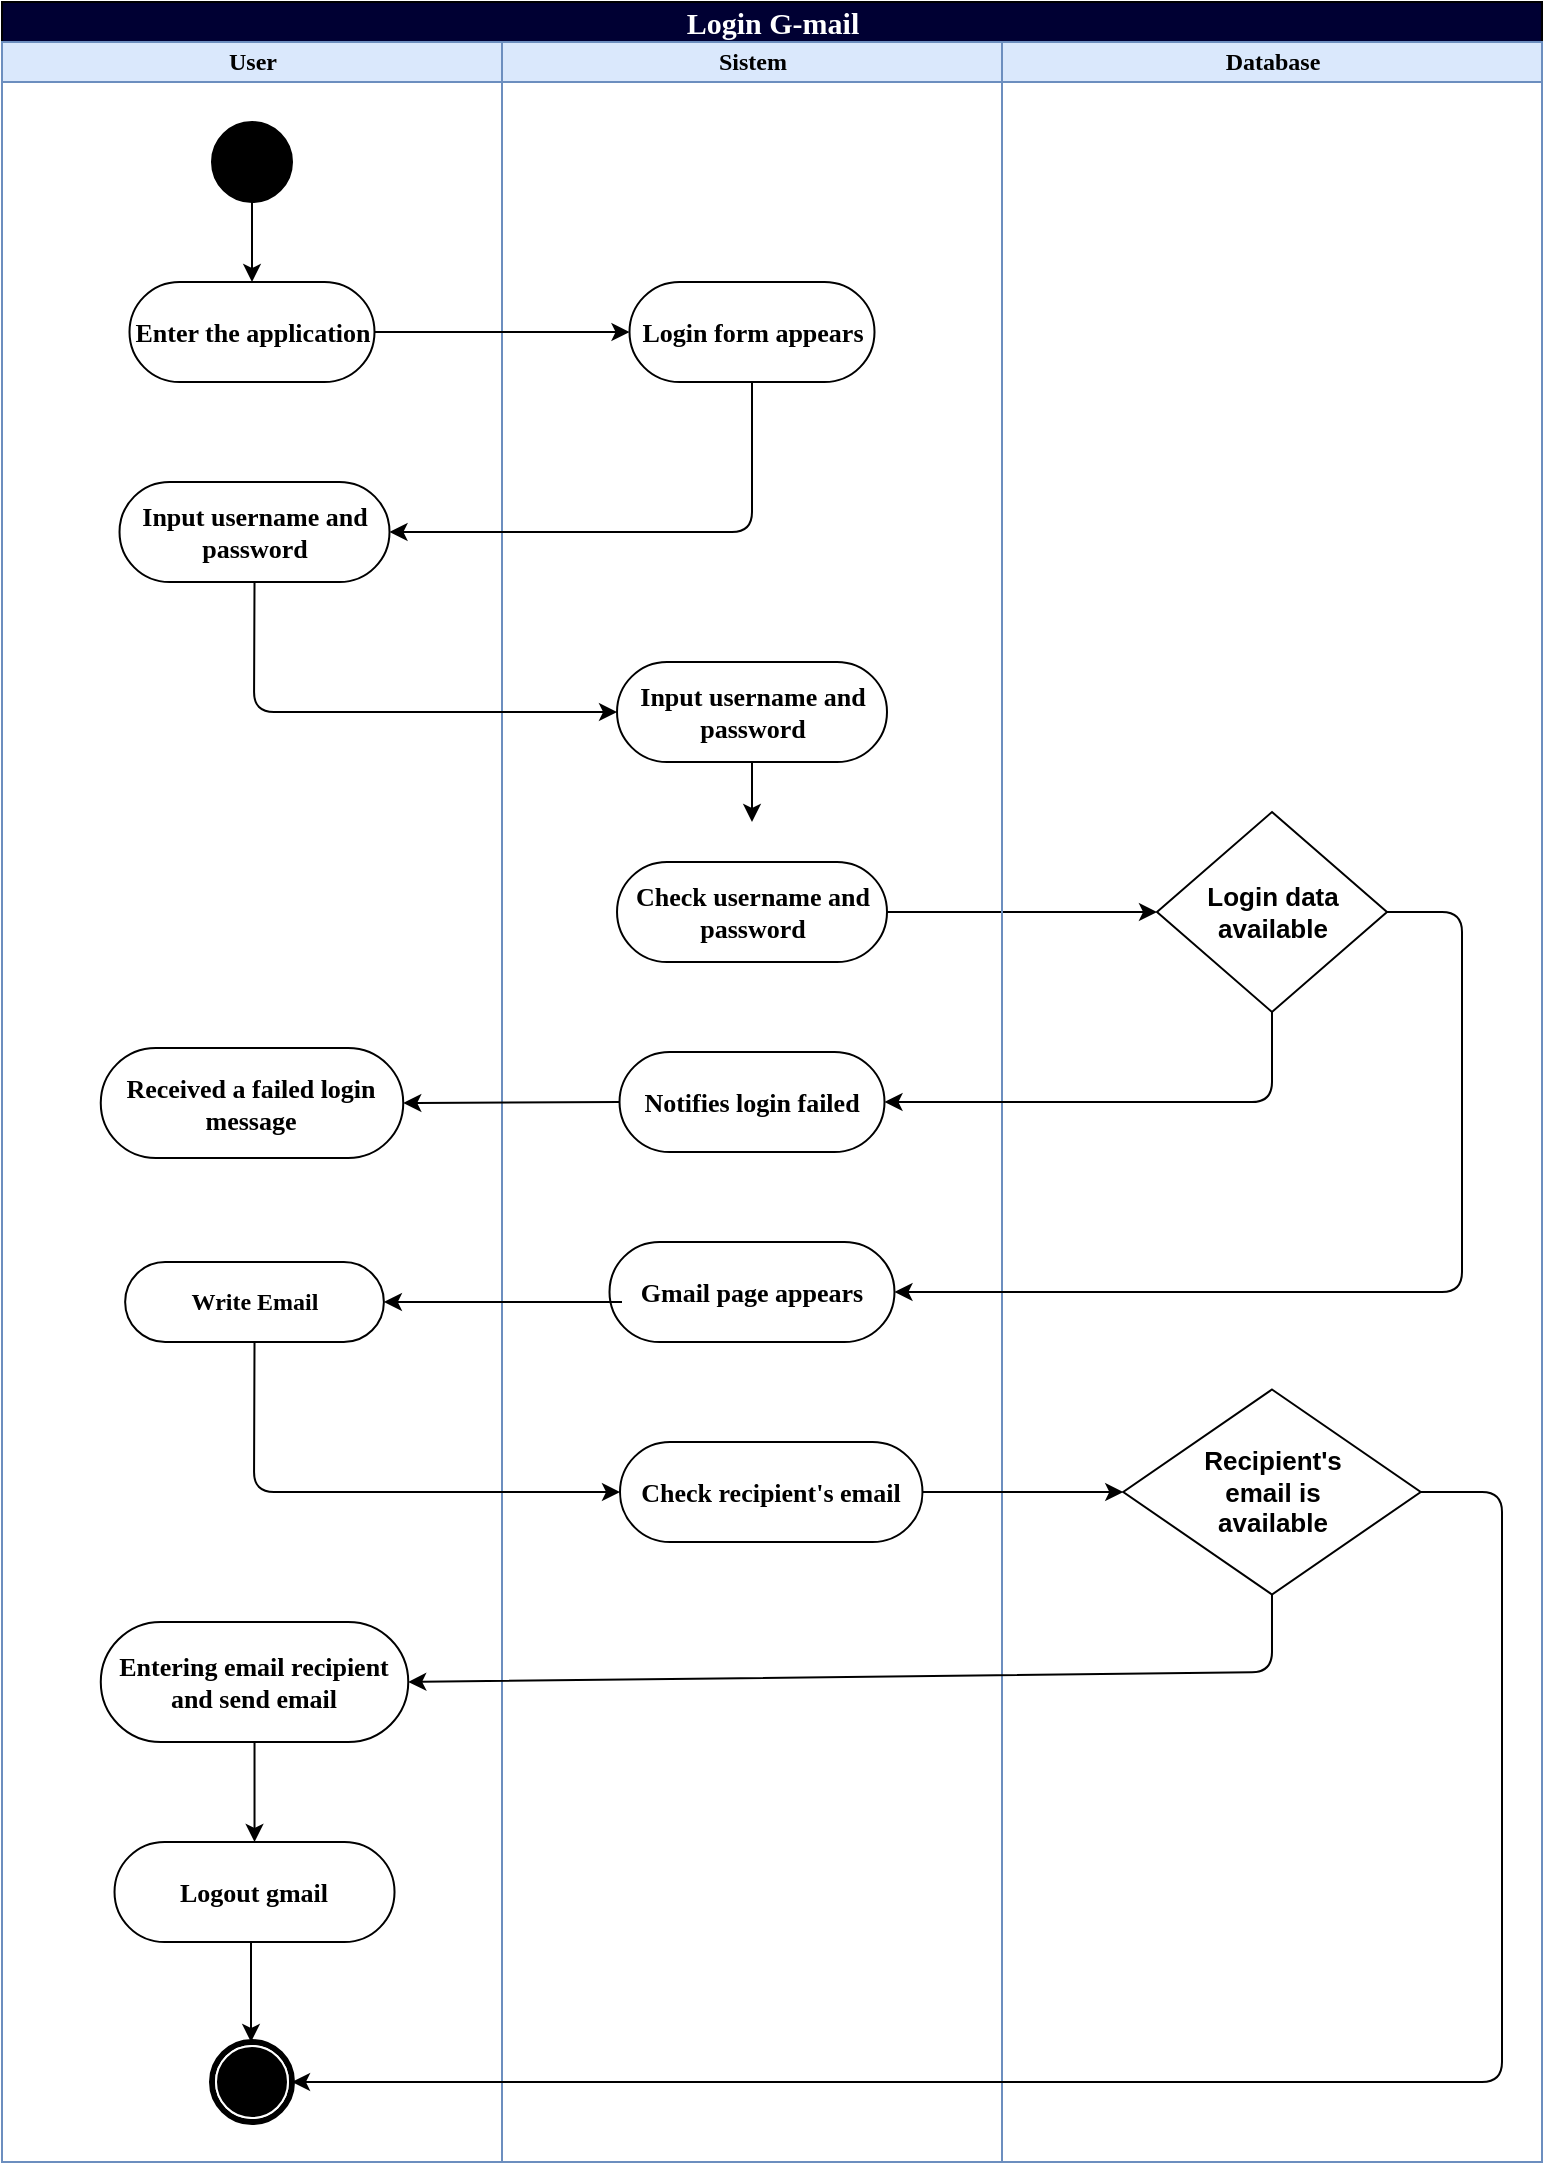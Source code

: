 <mxfile version="13.7.9" type="github">
  <diagram name="Page-1" id="0783ab3e-0a74-02c8-0abd-f7b4e66b4bec">
    <mxGraphModel dx="1021" dy="578" grid="1" gridSize="10" guides="1" tooltips="1" connect="1" arrows="1" fold="1" page="1" pageScale="1" pageWidth="850" pageHeight="1100" background="#ffffff" math="0" shadow="0">
      <root>
        <mxCell id="0" />
        <mxCell id="1" parent="0" />
        <mxCell id="7m2bySIna4ng54NkpnEc-21" style="edgeStyle=orthogonalEdgeStyle;rounded=0;orthogonalLoop=1;jettySize=auto;html=1;exitX=0.5;exitY=1;exitDx=0;exitDy=0;" edge="1" parent="1" source="7m2bySIna4ng54NkpnEc-18">
          <mxGeometry relative="1" as="geometry">
            <mxPoint x="415" y="430" as="targetPoint" />
          </mxGeometry>
        </mxCell>
        <mxCell id="1c1d494c118603dd-1" value="&lt;b&gt;Login G-mail&lt;/b&gt;" style="swimlane;html=1;childLayout=stackLayout;startSize=20;rounded=0;shadow=0;comic=0;labelBackgroundColor=none;strokeWidth=1;fontFamily=Verdana;fontSize=15;align=center;fontColor=#FFFFFF;fontStyle=0;fillColor=#000033;" parent="1" vertex="1">
          <mxGeometry x="40" y="20" width="770" height="1080" as="geometry" />
        </mxCell>
        <mxCell id="1c1d494c118603dd-2" value="User" style="swimlane;html=1;startSize=20;fillColor=#dae8fc;strokeColor=#6c8ebf;fontFamily=Verdana;" parent="1c1d494c118603dd-1" vertex="1">
          <mxGeometry y="20" width="250" height="1060" as="geometry" />
        </mxCell>
        <mxCell id="7m2bySIna4ng54NkpnEc-43" value="" style="endArrow=classic;html=1;exitX=0.5;exitY=1;exitDx=0;exitDy=0;" edge="1" parent="1c1d494c118603dd-2">
          <mxGeometry width="50" height="50" relative="1" as="geometry">
            <mxPoint x="124.5" y="950" as="sourcePoint" />
            <mxPoint x="124.5" y="1000" as="targetPoint" />
          </mxGeometry>
        </mxCell>
        <mxCell id="60571a20871a0731-5" value="" style="shape=mxgraph.bpmn.shape;html=1;verticalLabelPosition=bottom;labelBackgroundColor=#ffffff;verticalAlign=top;perimeter=ellipsePerimeter;outline=end;symbol=terminate;rounded=0;shadow=0;comic=0;strokeWidth=1;fontFamily=Verdana;fontSize=12;align=center;" parent="1c1d494c118603dd-2" vertex="1">
          <mxGeometry x="105" y="1000" width="40" height="40" as="geometry" />
        </mxCell>
        <mxCell id="TD3ZWKv99m2VLJ3ASuZv-26" value="U" style="text;html=1;strokeColor=none;fillColor=none;align=center;verticalAlign=middle;whiteSpace=wrap;rounded=0;fontFamily=Verdana;fontSize=15;fontColor=#FFFFFF;" parent="1c1d494c118603dd-2" vertex="1">
          <mxGeometry x="106.26" y="390" width="40" height="20" as="geometry" />
        </mxCell>
        <mxCell id="TD3ZWKv99m2VLJ3ASuZv-20" value="Text" style="text;html=1;strokeColor=none;fillColor=none;align=center;verticalAlign=middle;whiteSpace=wrap;rounded=0;fontFamily=Verdana;fontSize=15;fontColor=#FFFFFF;" parent="1c1d494c118603dd-2" vertex="1">
          <mxGeometry x="106.26" y="370" width="40" height="20" as="geometry" />
        </mxCell>
        <mxCell id="60571a20871a0731-4" value="" style="ellipse;whiteSpace=wrap;html=1;rounded=0;shadow=0;comic=0;labelBackgroundColor=none;strokeWidth=1;fillColor=#000000;fontFamily=Verdana;fontSize=12;align=center;" parent="1c1d494c118603dd-2" vertex="1">
          <mxGeometry x="105" y="40" width="40" height="40" as="geometry" />
        </mxCell>
        <mxCell id="7m2bySIna4ng54NkpnEc-5" value="" style="endArrow=classic;html=1;exitX=0.5;exitY=1;exitDx=0;exitDy=0;" edge="1" parent="1c1d494c118603dd-2" source="60571a20871a0731-4" target="TD3ZWKv99m2VLJ3ASuZv-28">
          <mxGeometry width="50" height="50" relative="1" as="geometry">
            <mxPoint x="360" y="180" as="sourcePoint" />
            <mxPoint x="410" y="130" as="targetPoint" />
          </mxGeometry>
        </mxCell>
        <mxCell id="TD3ZWKv99m2VLJ3ASuZv-28" value="&lt;b&gt;&lt;font style=&quot;font-size: 13px&quot;&gt;Enter the application&lt;/font&gt;&lt;/b&gt;" style="rounded=1;whiteSpace=wrap;html=1;shadow=0;comic=0;labelBackgroundColor=none;strokeWidth=1;fontFamily=Verdana;fontSize=12;align=center;arcSize=50;" parent="1c1d494c118603dd-2" vertex="1">
          <mxGeometry x="63.75" y="120" width="122.5" height="50" as="geometry" />
        </mxCell>
        <mxCell id="7m2bySIna4ng54NkpnEc-14" value="&lt;font style=&quot;font-size: 13px&quot;&gt;&lt;b&gt;Input username and password&lt;/b&gt;&lt;/font&gt;" style="rounded=1;whiteSpace=wrap;html=1;shadow=0;comic=0;labelBackgroundColor=none;strokeWidth=1;fontFamily=Verdana;fontSize=12;align=center;arcSize=50;" vertex="1" parent="1c1d494c118603dd-2">
          <mxGeometry x="58.76" y="220" width="134.99" height="50" as="geometry" />
        </mxCell>
        <mxCell id="7m2bySIna4ng54NkpnEc-30" value="&lt;b&gt;&lt;font style=&quot;font-size: 13px&quot;&gt;Received a failed login message&lt;/font&gt;&lt;/b&gt;" style="rounded=1;whiteSpace=wrap;html=1;shadow=0;comic=0;labelBackgroundColor=none;strokeWidth=1;fontFamily=Verdana;fontSize=12;align=center;arcSize=50;" vertex="1" parent="1c1d494c118603dd-2">
          <mxGeometry x="49.38" y="503" width="151.25" height="55" as="geometry" />
        </mxCell>
        <mxCell id="7m2bySIna4ng54NkpnEc-33" value="&lt;b&gt;Write Email&lt;br&gt;&lt;/b&gt;" style="rounded=1;whiteSpace=wrap;html=1;shadow=0;comic=0;labelBackgroundColor=none;strokeWidth=1;fontFamily=Verdana;fontSize=12;align=center;arcSize=50;" vertex="1" parent="1c1d494c118603dd-2">
          <mxGeometry x="61.57" y="610" width="129.37" height="40" as="geometry" />
        </mxCell>
        <mxCell id="7m2bySIna4ng54NkpnEc-40" value="&lt;font style=&quot;font-size: 13px&quot;&gt;&lt;b&gt;Entering email recipient and send email&lt;/b&gt;&lt;/font&gt;" style="rounded=1;whiteSpace=wrap;html=1;shadow=0;comic=0;labelBackgroundColor=none;strokeWidth=1;fontFamily=Verdana;fontSize=12;align=center;arcSize=50;" vertex="1" parent="1c1d494c118603dd-2">
          <mxGeometry x="49.39" y="790" width="153.74" height="60" as="geometry" />
        </mxCell>
        <mxCell id="7m2bySIna4ng54NkpnEc-41" value="&lt;font style=&quot;font-size: 13px&quot;&gt;&lt;b&gt;Logout gmail&lt;/b&gt;&lt;/font&gt;" style="rounded=1;whiteSpace=wrap;html=1;shadow=0;comic=0;labelBackgroundColor=none;strokeWidth=1;fontFamily=Verdana;fontSize=12;align=center;arcSize=50;" vertex="1" parent="1c1d494c118603dd-2">
          <mxGeometry x="56.26" y="900" width="140" height="50" as="geometry" />
        </mxCell>
        <mxCell id="7m2bySIna4ng54NkpnEc-42" value="" style="endArrow=classic;html=1;exitX=0.5;exitY=1;exitDx=0;exitDy=0;" edge="1" parent="1c1d494c118603dd-2" source="7m2bySIna4ng54NkpnEc-40" target="7m2bySIna4ng54NkpnEc-41">
          <mxGeometry width="50" height="50" relative="1" as="geometry">
            <mxPoint x="300" y="980" as="sourcePoint" />
            <mxPoint x="350" y="930" as="targetPoint" />
          </mxGeometry>
        </mxCell>
        <mxCell id="1c1d494c118603dd-4" value="Sistem" style="swimlane;html=1;startSize=20;fillColor=#dae8fc;strokeColor=#6c8ebf;fontFamily=Verdana;" parent="1c1d494c118603dd-1" vertex="1">
          <mxGeometry x="250" y="20" width="250" height="1060" as="geometry" />
        </mxCell>
        <mxCell id="7m2bySIna4ng54NkpnEc-27" value="&lt;font style=&quot;font-size: 13px&quot;&gt;&lt;b&gt;Notifies login failed&lt;/b&gt;&lt;/font&gt;" style="rounded=1;whiteSpace=wrap;html=1;shadow=0;comic=0;labelBackgroundColor=none;strokeWidth=1;fontFamily=Verdana;fontSize=12;align=center;arcSize=50;" vertex="1" parent="1c1d494c118603dd-4">
          <mxGeometry x="58.76" y="505" width="132.49" height="50" as="geometry" />
        </mxCell>
        <mxCell id="7m2bySIna4ng54NkpnEc-18" value="&lt;font style=&quot;font-size: 13px&quot;&gt;&lt;b&gt;Input username and password&lt;/b&gt;&lt;/font&gt;" style="rounded=1;whiteSpace=wrap;html=1;shadow=0;comic=0;labelBackgroundColor=none;strokeWidth=1;fontFamily=Verdana;fontSize=12;align=center;arcSize=50;" vertex="1" parent="1c1d494c118603dd-4">
          <mxGeometry x="57.51" y="310" width="134.99" height="50" as="geometry" />
        </mxCell>
        <mxCell id="7m2bySIna4ng54NkpnEc-8" value="&lt;b&gt;&lt;font style=&quot;font-size: 13px&quot;&gt;Login form appears &lt;br&gt;&lt;/font&gt;&lt;/b&gt;" style="rounded=1;whiteSpace=wrap;html=1;shadow=0;comic=0;labelBackgroundColor=none;strokeWidth=1;fontFamily=Verdana;fontSize=12;align=center;arcSize=50;" vertex="1" parent="1c1d494c118603dd-4">
          <mxGeometry x="63.75" y="120" width="122.5" height="50" as="geometry" />
        </mxCell>
        <mxCell id="7m2bySIna4ng54NkpnEc-24" value="&lt;font style=&quot;font-size: 13px&quot;&gt;&lt;b&gt;Check username and password&lt;/b&gt;&lt;/font&gt;" style="rounded=1;whiteSpace=wrap;html=1;shadow=0;comic=0;labelBackgroundColor=none;strokeWidth=1;fontFamily=Verdana;fontSize=12;align=center;arcSize=50;" vertex="1" parent="1c1d494c118603dd-4">
          <mxGeometry x="57.51" y="410" width="134.99" height="50" as="geometry" />
        </mxCell>
        <mxCell id="7m2bySIna4ng54NkpnEc-35" value="&lt;font style=&quot;font-size: 13px&quot;&gt;&lt;b&gt;Check recipient&#39;s email&lt;/b&gt;&lt;/font&gt;" style="rounded=1;whiteSpace=wrap;html=1;shadow=0;comic=0;labelBackgroundColor=none;strokeWidth=1;fontFamily=Verdana;fontSize=12;align=center;arcSize=50;" vertex="1" parent="1c1d494c118603dd-4">
          <mxGeometry x="59" y="700" width="151.24" height="50" as="geometry" />
        </mxCell>
        <mxCell id="7m2bySIna4ng54NkpnEc-29" value="&lt;font style=&quot;font-size: 13px&quot;&gt;&lt;b&gt;Gmail page appears&lt;/b&gt;&lt;/font&gt;" style="rounded=1;whiteSpace=wrap;html=1;shadow=0;comic=0;labelBackgroundColor=none;strokeWidth=1;fontFamily=Verdana;fontSize=12;align=center;arcSize=50;" vertex="1" parent="1c1d494c118603dd-4">
          <mxGeometry x="53.75" y="600" width="142.49" height="50" as="geometry" />
        </mxCell>
        <mxCell id="7m2bySIna4ng54NkpnEc-7" value="" style="endArrow=classic;html=1;exitX=1;exitY=0.5;exitDx=0;exitDy=0;entryX=0;entryY=0.5;entryDx=0;entryDy=0;" edge="1" parent="1c1d494c118603dd-1" source="TD3ZWKv99m2VLJ3ASuZv-28" target="7m2bySIna4ng54NkpnEc-8">
          <mxGeometry width="50" height="50" relative="1" as="geometry">
            <mxPoint x="360" y="320" as="sourcePoint" />
            <mxPoint x="310" y="165" as="targetPoint" />
          </mxGeometry>
        </mxCell>
        <mxCell id="7m2bySIna4ng54NkpnEc-17" value="" style="endArrow=classic;html=1;exitX=0.5;exitY=1;exitDx=0;exitDy=0;entryX=1;entryY=0.5;entryDx=0;entryDy=0;" edge="1" parent="1c1d494c118603dd-1" source="7m2bySIna4ng54NkpnEc-8" target="7m2bySIna4ng54NkpnEc-14">
          <mxGeometry width="50" height="50" relative="1" as="geometry">
            <mxPoint x="236.25" y="175" as="sourcePoint" />
            <mxPoint x="375" y="300" as="targetPoint" />
            <Array as="points">
              <mxPoint x="375" y="265" />
            </Array>
          </mxGeometry>
        </mxCell>
        <mxCell id="7m2bySIna4ng54NkpnEc-19" value="" style="endArrow=classic;html=1;exitX=0.5;exitY=1;exitDx=0;exitDy=0;entryX=0;entryY=0.5;entryDx=0;entryDy=0;" edge="1" parent="1c1d494c118603dd-1" source="7m2bySIna4ng54NkpnEc-14" target="7m2bySIna4ng54NkpnEc-18">
          <mxGeometry width="50" height="50" relative="1" as="geometry">
            <mxPoint x="425" y="200" as="sourcePoint" />
            <mxPoint x="243.75" y="275" as="targetPoint" />
            <Array as="points">
              <mxPoint x="126" y="355" />
            </Array>
          </mxGeometry>
        </mxCell>
        <mxCell id="7m2bySIna4ng54NkpnEc-25" value="" style="endArrow=classic;html=1;exitX=1;exitY=0.5;exitDx=0;exitDy=0;entryX=0;entryY=0.5;entryDx=0;entryDy=0;" edge="1" parent="1c1d494c118603dd-1" source="7m2bySIna4ng54NkpnEc-24" target="7m2bySIna4ng54NkpnEc-23">
          <mxGeometry width="50" height="50" relative="1" as="geometry">
            <mxPoint x="360" y="400" as="sourcePoint" />
            <mxPoint x="410" y="350" as="targetPoint" />
          </mxGeometry>
        </mxCell>
        <mxCell id="TD3ZWKv99m2VLJ3ASuZv-4" value="Database" style="swimlane;html=1;startSize=20;fillColor=#dae8fc;strokeColor=#6c8ebf;fontFamily=Verdana;" parent="1c1d494c118603dd-1" vertex="1">
          <mxGeometry x="500" y="20" width="270" height="1060" as="geometry" />
        </mxCell>
        <mxCell id="7m2bySIna4ng54NkpnEc-23" value="&lt;b&gt;&lt;font style=&quot;font-size: 13px&quot;&gt;Login data available&lt;/font&gt;&lt;/b&gt;" style="rhombus;whiteSpace=wrap;html=1;fillColor=#FFFFFF;" vertex="1" parent="TD3ZWKv99m2VLJ3ASuZv-4">
          <mxGeometry x="77.5" y="385" width="115" height="100" as="geometry" />
        </mxCell>
        <mxCell id="7m2bySIna4ng54NkpnEc-36" value="&lt;div&gt;&lt;font style=&quot;font-size: 13px&quot;&gt;&lt;b&gt;Recipient&#39;s &lt;br&gt;&lt;/b&gt;&lt;/font&gt;&lt;/div&gt;&lt;div&gt;&lt;font style=&quot;font-size: 13px&quot;&gt;&lt;b&gt;email is &lt;br&gt;&lt;/b&gt;&lt;/font&gt;&lt;/div&gt;&lt;div&gt;&lt;font style=&quot;font-size: 13px&quot;&gt;&lt;b&gt;available&lt;/b&gt;&lt;/font&gt;&lt;/div&gt;" style="rhombus;whiteSpace=wrap;html=1;fillColor=#FFFFFF;" vertex="1" parent="TD3ZWKv99m2VLJ3ASuZv-4">
          <mxGeometry x="60.62" y="673.75" width="148.75" height="102.5" as="geometry" />
        </mxCell>
        <mxCell id="7m2bySIna4ng54NkpnEc-26" value="" style="endArrow=classic;html=1;exitX=0.5;exitY=1;exitDx=0;exitDy=0;" edge="1" parent="1c1d494c118603dd-1" source="7m2bySIna4ng54NkpnEc-23" target="7m2bySIna4ng54NkpnEc-27">
          <mxGeometry width="50" height="50" relative="1" as="geometry">
            <mxPoint x="360" y="590" as="sourcePoint" />
            <mxPoint x="440" y="550" as="targetPoint" />
            <Array as="points">
              <mxPoint x="635" y="550" />
            </Array>
          </mxGeometry>
        </mxCell>
        <mxCell id="7m2bySIna4ng54NkpnEc-28" value="" style="endArrow=classic;html=1;exitX=1;exitY=0.5;exitDx=0;exitDy=0;entryX=1;entryY=0.5;entryDx=0;entryDy=0;" edge="1" parent="1c1d494c118603dd-1" source="7m2bySIna4ng54NkpnEc-23" target="7m2bySIna4ng54NkpnEc-29">
          <mxGeometry width="50" height="50" relative="1" as="geometry">
            <mxPoint x="492.5" y="465" as="sourcePoint" />
            <mxPoint x="450" y="630" as="targetPoint" />
            <Array as="points">
              <mxPoint x="730" y="455" />
              <mxPoint x="730" y="645" />
            </Array>
          </mxGeometry>
        </mxCell>
        <mxCell id="7m2bySIna4ng54NkpnEc-31" value="" style="endArrow=classic;html=1;exitX=0;exitY=0.5;exitDx=0;exitDy=0;entryX=1;entryY=0.5;entryDx=0;entryDy=0;" edge="1" parent="1c1d494c118603dd-1" source="7m2bySIna4ng54NkpnEc-27" target="7m2bySIna4ng54NkpnEc-30">
          <mxGeometry width="50" height="50" relative="1" as="geometry">
            <mxPoint x="492.5" y="465" as="sourcePoint" />
            <mxPoint x="627.5" y="465" as="targetPoint" />
          </mxGeometry>
        </mxCell>
        <mxCell id="7m2bySIna4ng54NkpnEc-32" value="" style="endArrow=classic;html=1;entryX=1;entryY=0.5;entryDx=0;entryDy=0;" edge="1" parent="1c1d494c118603dd-1" target="7m2bySIna4ng54NkpnEc-33">
          <mxGeometry width="50" height="50" relative="1" as="geometry">
            <mxPoint x="310" y="650" as="sourcePoint" />
            <mxPoint x="210" y="650" as="targetPoint" />
          </mxGeometry>
        </mxCell>
        <mxCell id="7m2bySIna4ng54NkpnEc-34" value="" style="endArrow=classic;html=1;exitX=0.5;exitY=1;exitDx=0;exitDy=0;entryX=0;entryY=0.5;entryDx=0;entryDy=0;" edge="1" parent="1c1d494c118603dd-1" source="7m2bySIna4ng54NkpnEc-33" target="7m2bySIna4ng54NkpnEc-35">
          <mxGeometry width="50" height="50" relative="1" as="geometry">
            <mxPoint x="300" y="760" as="sourcePoint" />
            <mxPoint x="310" y="730" as="targetPoint" />
            <Array as="points">
              <mxPoint x="126" y="745" />
            </Array>
          </mxGeometry>
        </mxCell>
        <mxCell id="7m2bySIna4ng54NkpnEc-37" value="" style="endArrow=classic;html=1;exitX=1;exitY=0.5;exitDx=0;exitDy=0;entryX=0;entryY=0.5;entryDx=0;entryDy=0;" edge="1" parent="1c1d494c118603dd-1" source="7m2bySIna4ng54NkpnEc-35" target="7m2bySIna4ng54NkpnEc-36">
          <mxGeometry width="50" height="50" relative="1" as="geometry">
            <mxPoint x="300" y="760" as="sourcePoint" />
            <mxPoint x="350" y="710" as="targetPoint" />
          </mxGeometry>
        </mxCell>
        <mxCell id="7m2bySIna4ng54NkpnEc-39" value="" style="endArrow=classic;html=1;exitX=0.5;exitY=1;exitDx=0;exitDy=0;entryX=1;entryY=0.5;entryDx=0;entryDy=0;" edge="1" parent="1c1d494c118603dd-1" source="7m2bySIna4ng54NkpnEc-36" target="7m2bySIna4ng54NkpnEc-40">
          <mxGeometry width="50" height="50" relative="1" as="geometry">
            <mxPoint x="300" y="700" as="sourcePoint" />
            <mxPoint x="220" y="830" as="targetPoint" />
            <Array as="points">
              <mxPoint x="635" y="835" />
            </Array>
          </mxGeometry>
        </mxCell>
        <mxCell id="7m2bySIna4ng54NkpnEc-44" value="" style="endArrow=classic;html=1;exitX=1;exitY=0.5;exitDx=0;exitDy=0;entryX=1;entryY=0.5;entryDx=0;entryDy=0;" edge="1" parent="1c1d494c118603dd-1" source="7m2bySIna4ng54NkpnEc-36" target="60571a20871a0731-5">
          <mxGeometry width="50" height="50" relative="1" as="geometry">
            <mxPoint x="684.995" y="826.25" as="sourcePoint" />
            <mxPoint x="253.13" y="870" as="targetPoint" />
            <Array as="points">
              <mxPoint x="750" y="745" />
              <mxPoint x="750" y="1040" />
            </Array>
          </mxGeometry>
        </mxCell>
      </root>
    </mxGraphModel>
  </diagram>
</mxfile>
